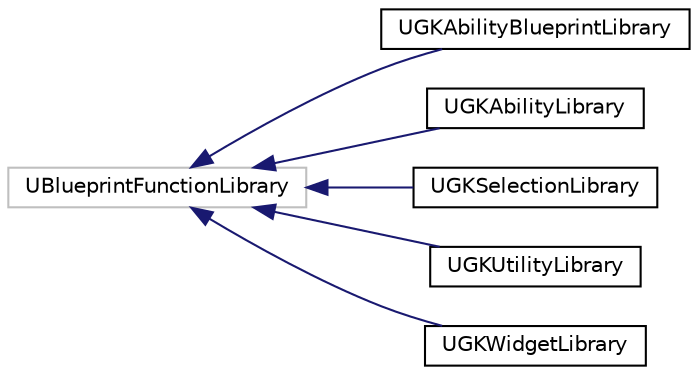 digraph "Graphical Class Hierarchy"
{
 // LATEX_PDF_SIZE
  edge [fontname="Helvetica",fontsize="10",labelfontname="Helvetica",labelfontsize="10"];
  node [fontname="Helvetica",fontsize="10",shape=record];
  rankdir="LR";
  Node0 [label="UBlueprintFunctionLibrary",height=0.2,width=0.4,color="grey75", fillcolor="white", style="filled",tooltip=" "];
  Node0 -> Node1 [dir="back",color="midnightblue",fontsize="10",style="solid",fontname="Helvetica"];
  Node1 [label="UGKAbilityBlueprintLibrary",height=0.2,width=0.4,color="black", fillcolor="white", style="filled",URL="$classUGKAbilityBlueprintLibrary.html",tooltip=" "];
  Node0 -> Node2 [dir="back",color="midnightblue",fontsize="10",style="solid",fontname="Helvetica"];
  Node2 [label="UGKAbilityLibrary",height=0.2,width=0.4,color="black", fillcolor="white", style="filled",URL="$classUGKAbilityLibrary.html",tooltip=" "];
  Node0 -> Node3 [dir="back",color="midnightblue",fontsize="10",style="solid",fontname="Helvetica"];
  Node3 [label="UGKSelectionLibrary",height=0.2,width=0.4,color="black", fillcolor="white", style="filled",URL="$classUGKSelectionLibrary.html",tooltip=" "];
  Node0 -> Node4 [dir="back",color="midnightblue",fontsize="10",style="solid",fontname="Helvetica"];
  Node4 [label="UGKUtilityLibrary",height=0.2,width=0.4,color="black", fillcolor="white", style="filled",URL="$classUGKUtilityLibrary.html",tooltip=" "];
  Node0 -> Node5 [dir="back",color="midnightblue",fontsize="10",style="solid",fontname="Helvetica"];
  Node5 [label="UGKWidgetLibrary",height=0.2,width=0.4,color="black", fillcolor="white", style="filled",URL="$classUGKWidgetLibrary.html",tooltip=" "];
}

